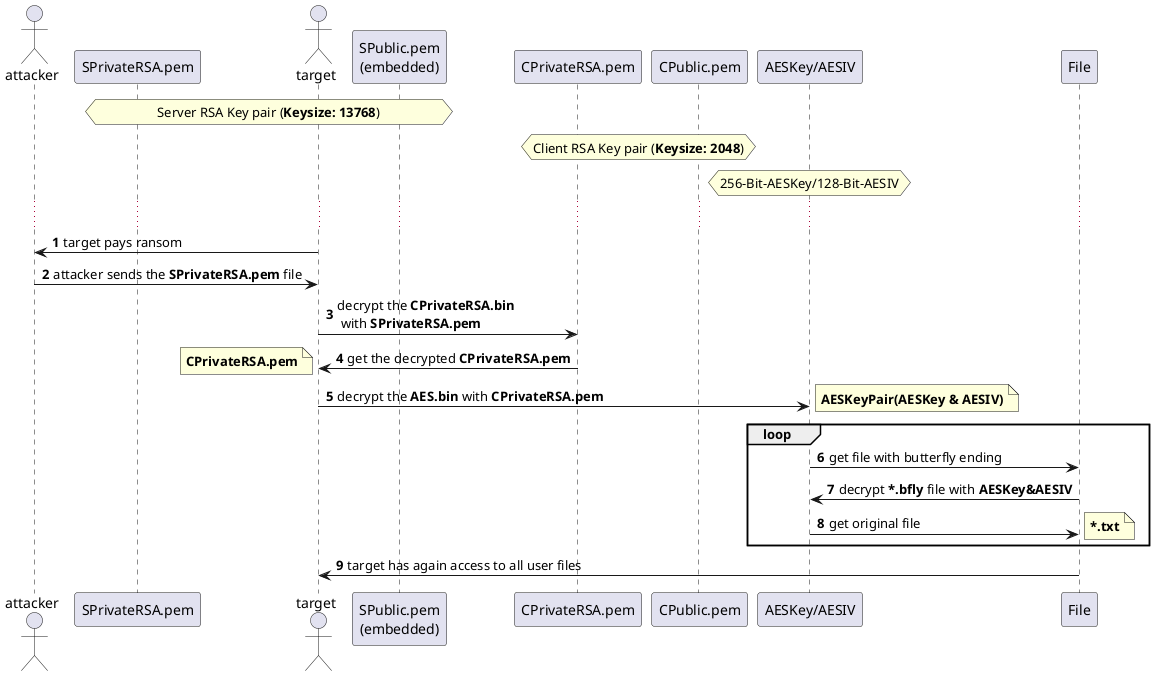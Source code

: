 @startuml
'https://plantuml.com/sequence-diagram

actor attacker
participant SPrivateRSA.pem as SPrivate
actor target
participant "SPublic.pem\n(embedded)" as SPublic
participant CPrivateRSA.pem as CPrivate
participant CPublic.pem as CPublic
participant "AESKey/AESIV" as AESKey
participant File
'participant AESKeySQL.sql as AESKeySQL

autonumber
hnote over SPrivate, SPublic: Server RSA Key pair (**Keysize: 13768**)
hnote over CPrivate, CPublic: Client RSA Key pair (**Keysize: 2048**)
hnote over AESKey: 256-Bit-AESKey/128-Bit-AESIV
...
attacker <- target: target pays ransom
attacker -> target: attacker sends the **SPrivateRSA.pem** file

target -> CPrivate: decrypt the **CPrivateRSA.bin**\n with **SPrivateRSA.pem**
CPrivate -> target: get the decrypted **CPrivateRSA.pem**
note left: **CPrivateRSA.pem**
target -> AESKey: decrypt the **AES.bin** with **CPrivateRSA.pem**
note right: **AESKeyPair(AESKey & AESIV)**

loop
File <- AESKey: get file with butterfly ending
File -> AESKey: decrypt ***.bfly** file with **AESKey&AESIV**
File <- AESKey: get original file
note right: **~*.txt**
end
File -> target: target has again access to all user files

@enduml